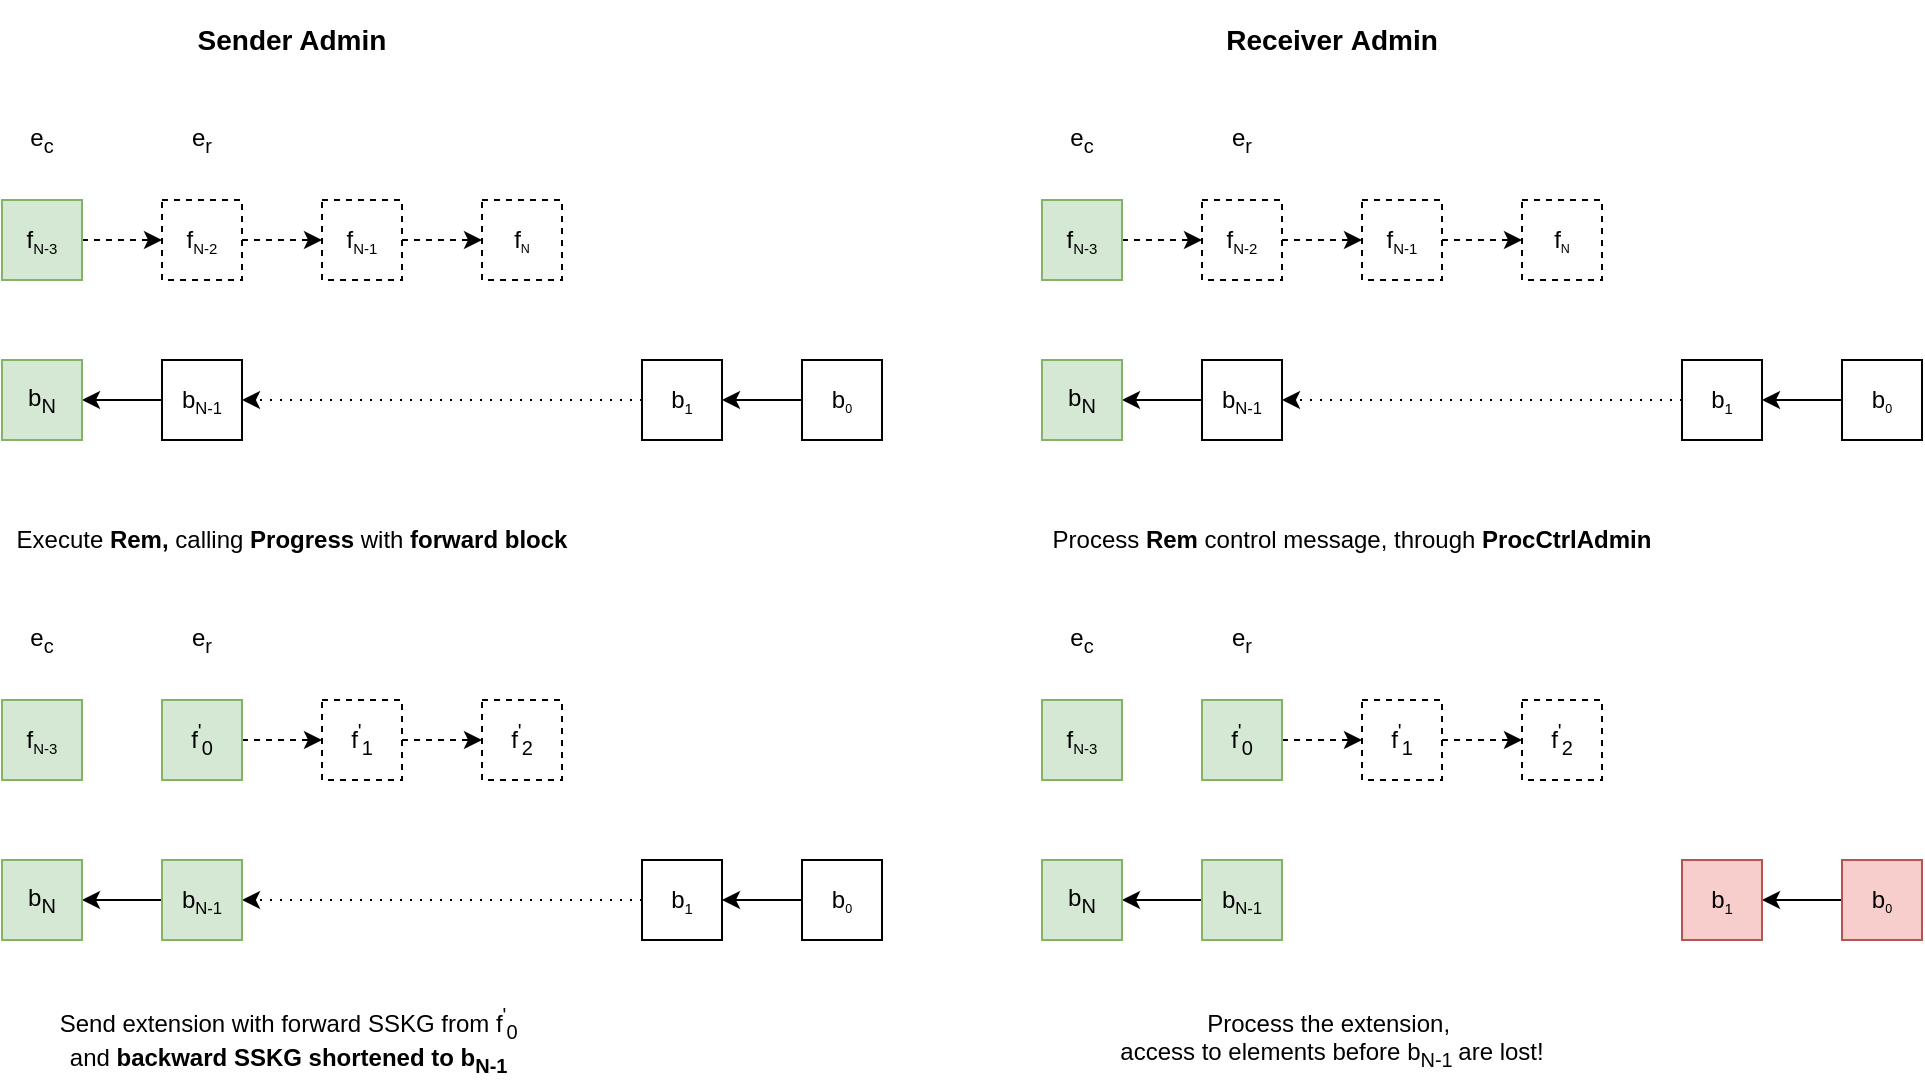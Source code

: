 <mxfile version="24.8.3">
  <diagram name="Page-1" id="-Uo3bXqPBVSGJieR212v">
    <mxGraphModel dx="954" dy="622" grid="1" gridSize="10" guides="1" tooltips="1" connect="1" arrows="1" fold="1" page="1" pageScale="1" pageWidth="827" pageHeight="1169" math="0" shadow="0">
      <root>
        <mxCell id="0" />
        <mxCell id="1" parent="0" />
        <mxCell id="VXRDN6rEVHIm9vuL8mrb-7" value="" style="edgeStyle=orthogonalEdgeStyle;rounded=0;orthogonalLoop=1;jettySize=auto;html=1;dashed=1;" edge="1" parent="1" source="VXRDN6rEVHIm9vuL8mrb-20" target="VXRDN6rEVHIm9vuL8mrb-25">
          <mxGeometry relative="1" as="geometry" />
        </mxCell>
        <mxCell id="VXRDN6rEVHIm9vuL8mrb-8" value="" style="edgeStyle=orthogonalEdgeStyle;rounded=0;orthogonalLoop=1;jettySize=auto;html=1;" edge="1" parent="1" source="VXRDN6rEVHIm9vuL8mrb-18" target="VXRDN6rEVHIm9vuL8mrb-13">
          <mxGeometry relative="1" as="geometry" />
        </mxCell>
        <mxCell id="VXRDN6rEVHIm9vuL8mrb-9" style="edgeStyle=orthogonalEdgeStyle;rounded=0;orthogonalLoop=1;jettySize=auto;html=1;entryX=1;entryY=0.5;entryDx=0;entryDy=0;dashed=1;dashPattern=1 4;" edge="1" parent="1" source="VXRDN6rEVHIm9vuL8mrb-21" target="VXRDN6rEVHIm9vuL8mrb-18">
          <mxGeometry relative="1" as="geometry" />
        </mxCell>
        <mxCell id="VXRDN6rEVHIm9vuL8mrb-10" value="" style="edgeStyle=orthogonalEdgeStyle;rounded=0;orthogonalLoop=1;jettySize=auto;html=1;" edge="1" parent="1" source="VXRDN6rEVHIm9vuL8mrb-26" target="VXRDN6rEVHIm9vuL8mrb-21">
          <mxGeometry relative="1" as="geometry" />
        </mxCell>
        <mxCell id="VXRDN6rEVHIm9vuL8mrb-13" value="b&lt;sub&gt;N&lt;/sub&gt;" style="rounded=0;whiteSpace=wrap;html=1;fillColor=#d5e8d4;strokeColor=#82b366;" vertex="1" parent="1">
          <mxGeometry x="240" y="280" width="40" height="40" as="geometry" />
        </mxCell>
        <mxCell id="VXRDN6rEVHIm9vuL8mrb-33" value="" style="edgeStyle=orthogonalEdgeStyle;rounded=0;orthogonalLoop=1;jettySize=auto;html=1;dashed=1;" edge="1" parent="1" source="VXRDN6rEVHIm9vuL8mrb-17" target="VXRDN6rEVHIm9vuL8mrb-20">
          <mxGeometry relative="1" as="geometry" />
        </mxCell>
        <mxCell id="VXRDN6rEVHIm9vuL8mrb-17" value="f&lt;span style=&quot;font-size: 9px;&quot;&gt;&lt;sub&gt;N-2&lt;/sub&gt;&lt;/span&gt;" style="rounded=0;whiteSpace=wrap;html=1;dashed=1;" vertex="1" parent="1">
          <mxGeometry x="320" y="200" width="40" height="40" as="geometry" />
        </mxCell>
        <mxCell id="VXRDN6rEVHIm9vuL8mrb-18" value="b&lt;font size=&quot;1&quot;&gt;&lt;sub&gt;N-1&lt;/sub&gt;&lt;/font&gt;" style="rounded=0;whiteSpace=wrap;html=1;" vertex="1" parent="1">
          <mxGeometry x="320" y="280" width="40" height="40" as="geometry" />
        </mxCell>
        <mxCell id="VXRDN6rEVHIm9vuL8mrb-20" value="f&lt;span style=&quot;font-size: 9px;&quot;&gt;&lt;sub&gt;N-1&lt;/sub&gt;&lt;/span&gt;" style="rounded=0;whiteSpace=wrap;html=1;dashed=1;" vertex="1" parent="1">
          <mxGeometry x="400" y="200" width="40" height="40" as="geometry" />
        </mxCell>
        <mxCell id="VXRDN6rEVHIm9vuL8mrb-21" value="b&lt;span style=&quot;font-size: 9px;&quot;&gt;&lt;sub&gt;1&lt;/sub&gt;&lt;/span&gt;" style="rounded=0;whiteSpace=wrap;html=1;" vertex="1" parent="1">
          <mxGeometry x="560" y="280" width="40" height="40" as="geometry" />
        </mxCell>
        <mxCell id="VXRDN6rEVHIm9vuL8mrb-25" value="f&lt;span style=&quot;font-size: 7.5px;&quot;&gt;&lt;sub&gt;N&lt;/sub&gt;&lt;/span&gt;" style="rounded=0;whiteSpace=wrap;html=1;dashed=1;" vertex="1" parent="1">
          <mxGeometry x="480" y="200" width="40" height="40" as="geometry" />
        </mxCell>
        <mxCell id="VXRDN6rEVHIm9vuL8mrb-26" value="b&lt;span style=&quot;font-size: 7.5px;&quot;&gt;&lt;sub&gt;0&lt;/sub&gt;&lt;/span&gt;" style="rounded=0;whiteSpace=wrap;html=1;" vertex="1" parent="1">
          <mxGeometry x="640" y="280" width="40" height="40" as="geometry" />
        </mxCell>
        <mxCell id="VXRDN6rEVHIm9vuL8mrb-35" value="Execute &lt;b&gt;Rem, &lt;/b&gt;calling &lt;b&gt;Progress &lt;/b&gt;with&lt;b&gt; forward block&lt;/b&gt;" style="rounded=0;whiteSpace=wrap;html=1;strokeColor=none;" vertex="1" parent="1">
          <mxGeometry x="240" y="350" width="290" height="40" as="geometry" />
        </mxCell>
        <mxCell id="VXRDN6rEVHIm9vuL8mrb-37" value="" style="edgeStyle=orthogonalEdgeStyle;rounded=0;orthogonalLoop=1;jettySize=auto;html=1;strokeColor=default;dashed=1;" edge="1" parent="1" source="VXRDN6rEVHIm9vuL8mrb-36" target="VXRDN6rEVHIm9vuL8mrb-17">
          <mxGeometry relative="1" as="geometry" />
        </mxCell>
        <mxCell id="VXRDN6rEVHIm9vuL8mrb-36" value="f&lt;span style=&quot;font-size: 9px;&quot;&gt;&lt;sub&gt;N-3&lt;/sub&gt;&lt;/span&gt;" style="rounded=0;whiteSpace=wrap;html=1;fillColor=#d5e8d4;strokeColor=#82b366;" vertex="1" parent="1">
          <mxGeometry x="240" y="200" width="40" height="40" as="geometry" />
        </mxCell>
        <mxCell id="VXRDN6rEVHIm9vuL8mrb-39" value="e&lt;sub&gt;c&lt;/sub&gt;" style="rounded=0;whiteSpace=wrap;html=1;strokeColor=none;" vertex="1" parent="1">
          <mxGeometry x="240" y="150" width="40" height="40" as="geometry" />
        </mxCell>
        <mxCell id="VXRDN6rEVHIm9vuL8mrb-40" value="e&lt;sub&gt;r&lt;/sub&gt;" style="rounded=0;whiteSpace=wrap;html=1;strokeColor=none;" vertex="1" parent="1">
          <mxGeometry x="320" y="150" width="40" height="40" as="geometry" />
        </mxCell>
        <mxCell id="VXRDN6rEVHIm9vuL8mrb-42" value="" style="edgeStyle=orthogonalEdgeStyle;rounded=0;orthogonalLoop=1;jettySize=auto;html=1;dashed=1;" edge="1" parent="1" source="VXRDN6rEVHIm9vuL8mrb-50" target="VXRDN6rEVHIm9vuL8mrb-52">
          <mxGeometry relative="1" as="geometry" />
        </mxCell>
        <mxCell id="VXRDN6rEVHIm9vuL8mrb-43" value="" style="edgeStyle=orthogonalEdgeStyle;rounded=0;orthogonalLoop=1;jettySize=auto;html=1;" edge="1" parent="1" source="VXRDN6rEVHIm9vuL8mrb-49" target="VXRDN6rEVHIm9vuL8mrb-46">
          <mxGeometry relative="1" as="geometry" />
        </mxCell>
        <mxCell id="VXRDN6rEVHIm9vuL8mrb-44" style="edgeStyle=orthogonalEdgeStyle;rounded=0;orthogonalLoop=1;jettySize=auto;html=1;entryX=1;entryY=0.5;entryDx=0;entryDy=0;dashed=1;dashPattern=1 4;" edge="1" parent="1" source="VXRDN6rEVHIm9vuL8mrb-51" target="VXRDN6rEVHIm9vuL8mrb-49">
          <mxGeometry relative="1" as="geometry" />
        </mxCell>
        <mxCell id="VXRDN6rEVHIm9vuL8mrb-45" value="" style="edgeStyle=orthogonalEdgeStyle;rounded=0;orthogonalLoop=1;jettySize=auto;html=1;" edge="1" parent="1" source="VXRDN6rEVHIm9vuL8mrb-53" target="VXRDN6rEVHIm9vuL8mrb-51">
          <mxGeometry relative="1" as="geometry" />
        </mxCell>
        <mxCell id="VXRDN6rEVHIm9vuL8mrb-46" value="b&lt;sub&gt;N&lt;/sub&gt;" style="rounded=0;whiteSpace=wrap;html=1;fillColor=#d5e8d4;strokeColor=#82b366;" vertex="1" parent="1">
          <mxGeometry x="240" y="530" width="40" height="40" as="geometry" />
        </mxCell>
        <mxCell id="VXRDN6rEVHIm9vuL8mrb-47" value="" style="edgeStyle=orthogonalEdgeStyle;rounded=0;orthogonalLoop=1;jettySize=auto;html=1;dashed=1;" edge="1" parent="1" source="VXRDN6rEVHIm9vuL8mrb-48" target="VXRDN6rEVHIm9vuL8mrb-50">
          <mxGeometry relative="1" as="geometry" />
        </mxCell>
        <mxCell id="VXRDN6rEVHIm9vuL8mrb-48" value="f&lt;sup&gt;&#39;&lt;/sup&gt;&lt;sub&gt;0&lt;/sub&gt;" style="rounded=0;whiteSpace=wrap;html=1;fillColor=#d5e8d4;strokeColor=#82b366;" vertex="1" parent="1">
          <mxGeometry x="320" y="450" width="40" height="40" as="geometry" />
        </mxCell>
        <mxCell id="VXRDN6rEVHIm9vuL8mrb-49" value="b&lt;font size=&quot;1&quot;&gt;&lt;sub&gt;N-1&lt;/sub&gt;&lt;/font&gt;" style="rounded=0;whiteSpace=wrap;html=1;fillColor=#d5e8d4;strokeColor=#82b366;" vertex="1" parent="1">
          <mxGeometry x="320" y="530" width="40" height="40" as="geometry" />
        </mxCell>
        <mxCell id="VXRDN6rEVHIm9vuL8mrb-50" value="f&lt;sup&gt;&#39;&lt;/sup&gt;&lt;sub&gt;1&lt;/sub&gt;" style="rounded=0;whiteSpace=wrap;html=1;dashed=1;" vertex="1" parent="1">
          <mxGeometry x="400" y="450" width="40" height="40" as="geometry" />
        </mxCell>
        <mxCell id="VXRDN6rEVHIm9vuL8mrb-51" value="b&lt;span style=&quot;font-size: 9px;&quot;&gt;&lt;sub&gt;1&lt;/sub&gt;&lt;/span&gt;" style="rounded=0;whiteSpace=wrap;html=1;" vertex="1" parent="1">
          <mxGeometry x="560" y="530" width="40" height="40" as="geometry" />
        </mxCell>
        <mxCell id="VXRDN6rEVHIm9vuL8mrb-52" value="f&lt;sup&gt;&#39;&lt;/sup&gt;&lt;sub&gt;2&lt;/sub&gt;" style="rounded=0;whiteSpace=wrap;html=1;dashed=1;" vertex="1" parent="1">
          <mxGeometry x="480" y="450" width="40" height="40" as="geometry" />
        </mxCell>
        <mxCell id="VXRDN6rEVHIm9vuL8mrb-53" value="b&lt;span style=&quot;font-size: 7.5px;&quot;&gt;&lt;sub&gt;0&lt;/sub&gt;&lt;/span&gt;" style="rounded=0;whiteSpace=wrap;html=1;" vertex="1" parent="1">
          <mxGeometry x="640" y="530" width="40" height="40" as="geometry" />
        </mxCell>
        <mxCell id="VXRDN6rEVHIm9vuL8mrb-55" value="f&lt;span style=&quot;font-size: 9px;&quot;&gt;&lt;sub&gt;N-3&lt;/sub&gt;&lt;/span&gt;" style="rounded=0;whiteSpace=wrap;html=1;fillColor=#d5e8d4;strokeColor=#82b366;" vertex="1" parent="1">
          <mxGeometry x="240" y="450" width="40" height="40" as="geometry" />
        </mxCell>
        <mxCell id="VXRDN6rEVHIm9vuL8mrb-56" value="e&lt;sub&gt;c&lt;/sub&gt;" style="rounded=0;whiteSpace=wrap;html=1;strokeColor=none;" vertex="1" parent="1">
          <mxGeometry x="240" y="400" width="40" height="40" as="geometry" />
        </mxCell>
        <mxCell id="VXRDN6rEVHIm9vuL8mrb-57" value="e&lt;sub&gt;r&lt;/sub&gt;" style="rounded=0;whiteSpace=wrap;html=1;strokeColor=none;" vertex="1" parent="1">
          <mxGeometry x="320" y="400" width="40" height="40" as="geometry" />
        </mxCell>
        <mxCell id="VXRDN6rEVHIm9vuL8mrb-60" value="Send extension with forward SSKG from f&lt;sup&gt;&#39;&lt;/sup&gt;&lt;sub&gt;0&lt;/sub&gt;&amp;nbsp;&lt;div&gt;and &lt;b&gt;backward SSKG shortened to b&lt;sub&gt;N-1&lt;/sub&gt;&lt;/b&gt;&amp;nbsp;&lt;/div&gt;" style="rounded=0;whiteSpace=wrap;html=1;strokeColor=none;" vertex="1" parent="1">
          <mxGeometry x="240" y="600" width="290" height="40" as="geometry" />
        </mxCell>
        <mxCell id="VXRDN6rEVHIm9vuL8mrb-61" value="" style="edgeStyle=orthogonalEdgeStyle;rounded=0;orthogonalLoop=1;jettySize=auto;html=1;dashed=1;" edge="1" parent="1" source="VXRDN6rEVHIm9vuL8mrb-69" target="VXRDN6rEVHIm9vuL8mrb-71">
          <mxGeometry relative="1" as="geometry" />
        </mxCell>
        <mxCell id="VXRDN6rEVHIm9vuL8mrb-62" value="" style="edgeStyle=orthogonalEdgeStyle;rounded=0;orthogonalLoop=1;jettySize=auto;html=1;" edge="1" parent="1" source="VXRDN6rEVHIm9vuL8mrb-68" target="VXRDN6rEVHIm9vuL8mrb-65">
          <mxGeometry relative="1" as="geometry" />
        </mxCell>
        <mxCell id="VXRDN6rEVHIm9vuL8mrb-63" style="edgeStyle=orthogonalEdgeStyle;rounded=0;orthogonalLoop=1;jettySize=auto;html=1;entryX=1;entryY=0.5;entryDx=0;entryDy=0;dashed=1;dashPattern=1 4;" edge="1" parent="1" source="VXRDN6rEVHIm9vuL8mrb-70" target="VXRDN6rEVHIm9vuL8mrb-68">
          <mxGeometry relative="1" as="geometry" />
        </mxCell>
        <mxCell id="VXRDN6rEVHIm9vuL8mrb-64" value="" style="edgeStyle=orthogonalEdgeStyle;rounded=0;orthogonalLoop=1;jettySize=auto;html=1;" edge="1" parent="1" source="VXRDN6rEVHIm9vuL8mrb-72" target="VXRDN6rEVHIm9vuL8mrb-70">
          <mxGeometry relative="1" as="geometry" />
        </mxCell>
        <mxCell id="VXRDN6rEVHIm9vuL8mrb-65" value="b&lt;sub&gt;N&lt;/sub&gt;" style="rounded=0;whiteSpace=wrap;html=1;fillColor=#d5e8d4;strokeColor=#82b366;" vertex="1" parent="1">
          <mxGeometry x="760" y="280" width="40" height="40" as="geometry" />
        </mxCell>
        <mxCell id="VXRDN6rEVHIm9vuL8mrb-66" value="" style="edgeStyle=orthogonalEdgeStyle;rounded=0;orthogonalLoop=1;jettySize=auto;html=1;dashed=1;" edge="1" parent="1" source="VXRDN6rEVHIm9vuL8mrb-67" target="VXRDN6rEVHIm9vuL8mrb-69">
          <mxGeometry relative="1" as="geometry" />
        </mxCell>
        <mxCell id="VXRDN6rEVHIm9vuL8mrb-67" value="f&lt;span style=&quot;font-size: 9px;&quot;&gt;&lt;sub&gt;N-2&lt;/sub&gt;&lt;/span&gt;" style="rounded=0;whiteSpace=wrap;html=1;dashed=1;" vertex="1" parent="1">
          <mxGeometry x="840" y="200" width="40" height="40" as="geometry" />
        </mxCell>
        <mxCell id="VXRDN6rEVHIm9vuL8mrb-68" value="b&lt;font size=&quot;1&quot;&gt;&lt;sub&gt;N-1&lt;/sub&gt;&lt;/font&gt;" style="rounded=0;whiteSpace=wrap;html=1;" vertex="1" parent="1">
          <mxGeometry x="840" y="280" width="40" height="40" as="geometry" />
        </mxCell>
        <mxCell id="VXRDN6rEVHIm9vuL8mrb-69" value="f&lt;span style=&quot;font-size: 9px;&quot;&gt;&lt;sub&gt;N-1&lt;/sub&gt;&lt;/span&gt;" style="rounded=0;whiteSpace=wrap;html=1;dashed=1;" vertex="1" parent="1">
          <mxGeometry x="920" y="200" width="40" height="40" as="geometry" />
        </mxCell>
        <mxCell id="VXRDN6rEVHIm9vuL8mrb-70" value="b&lt;span style=&quot;font-size: 9px;&quot;&gt;&lt;sub&gt;1&lt;/sub&gt;&lt;/span&gt;" style="rounded=0;whiteSpace=wrap;html=1;" vertex="1" parent="1">
          <mxGeometry x="1080" y="280" width="40" height="40" as="geometry" />
        </mxCell>
        <mxCell id="VXRDN6rEVHIm9vuL8mrb-71" value="f&lt;span style=&quot;font-size: 7.5px;&quot;&gt;&lt;sub&gt;N&lt;/sub&gt;&lt;/span&gt;" style="rounded=0;whiteSpace=wrap;html=1;dashed=1;" vertex="1" parent="1">
          <mxGeometry x="1000" y="200" width="40" height="40" as="geometry" />
        </mxCell>
        <mxCell id="VXRDN6rEVHIm9vuL8mrb-72" value="b&lt;span style=&quot;font-size: 7.5px;&quot;&gt;&lt;sub&gt;0&lt;/sub&gt;&lt;/span&gt;" style="rounded=0;whiteSpace=wrap;html=1;" vertex="1" parent="1">
          <mxGeometry x="1160" y="280" width="40" height="40" as="geometry" />
        </mxCell>
        <mxCell id="VXRDN6rEVHIm9vuL8mrb-73" value="Process &lt;b&gt;Rem &lt;/b&gt;control message, through &lt;b&gt;ProcCtrlAdmin&lt;/b&gt;" style="rounded=0;whiteSpace=wrap;html=1;strokeColor=none;" vertex="1" parent="1">
          <mxGeometry x="760" y="350" width="310" height="40" as="geometry" />
        </mxCell>
        <mxCell id="VXRDN6rEVHIm9vuL8mrb-74" value="" style="edgeStyle=orthogonalEdgeStyle;rounded=0;orthogonalLoop=1;jettySize=auto;html=1;strokeColor=default;dashed=1;" edge="1" parent="1" source="VXRDN6rEVHIm9vuL8mrb-75" target="VXRDN6rEVHIm9vuL8mrb-67">
          <mxGeometry relative="1" as="geometry" />
        </mxCell>
        <mxCell id="VXRDN6rEVHIm9vuL8mrb-75" value="f&lt;span style=&quot;font-size: 9px;&quot;&gt;&lt;sub&gt;N-3&lt;/sub&gt;&lt;/span&gt;" style="rounded=0;whiteSpace=wrap;html=1;fillColor=#d5e8d4;strokeColor=#82b366;" vertex="1" parent="1">
          <mxGeometry x="760" y="200" width="40" height="40" as="geometry" />
        </mxCell>
        <mxCell id="VXRDN6rEVHIm9vuL8mrb-76" value="e&lt;sub&gt;c&lt;/sub&gt;" style="rounded=0;whiteSpace=wrap;html=1;strokeColor=none;" vertex="1" parent="1">
          <mxGeometry x="760" y="150" width="40" height="40" as="geometry" />
        </mxCell>
        <mxCell id="VXRDN6rEVHIm9vuL8mrb-77" value="e&lt;sub&gt;r&lt;/sub&gt;" style="rounded=0;whiteSpace=wrap;html=1;strokeColor=none;" vertex="1" parent="1">
          <mxGeometry x="840" y="150" width="40" height="40" as="geometry" />
        </mxCell>
        <mxCell id="VXRDN6rEVHIm9vuL8mrb-78" value="&lt;b&gt;&lt;font style=&quot;font-size: 14px;&quot;&gt;Sender Admin&lt;/font&gt;&lt;/b&gt;" style="rounded=0;whiteSpace=wrap;html=1;strokeColor=none;" vertex="1" parent="1">
          <mxGeometry x="240" y="100" width="290" height="40" as="geometry" />
        </mxCell>
        <mxCell id="VXRDN6rEVHIm9vuL8mrb-79" value="&lt;b&gt;&lt;font style=&quot;font-size: 14px;&quot;&gt;Receiver&lt;/font&gt;&lt;/b&gt;&lt;b&gt;&lt;font style=&quot;font-size: 14px;&quot;&gt;&amp;nbsp;Admin&lt;/font&gt;&lt;/b&gt;" style="rounded=0;whiteSpace=wrap;html=1;strokeColor=none;" vertex="1" parent="1">
          <mxGeometry x="760" y="100" width="290" height="40" as="geometry" />
        </mxCell>
        <mxCell id="VXRDN6rEVHIm9vuL8mrb-80" value="" style="edgeStyle=orthogonalEdgeStyle;rounded=0;orthogonalLoop=1;jettySize=auto;html=1;dashed=1;" edge="1" parent="1" source="VXRDN6rEVHIm9vuL8mrb-88" target="VXRDN6rEVHIm9vuL8mrb-90">
          <mxGeometry relative="1" as="geometry" />
        </mxCell>
        <mxCell id="VXRDN6rEVHIm9vuL8mrb-81" value="" style="edgeStyle=orthogonalEdgeStyle;rounded=0;orthogonalLoop=1;jettySize=auto;html=1;" edge="1" parent="1" source="VXRDN6rEVHIm9vuL8mrb-87" target="VXRDN6rEVHIm9vuL8mrb-84">
          <mxGeometry relative="1" as="geometry" />
        </mxCell>
        <mxCell id="VXRDN6rEVHIm9vuL8mrb-83" value="" style="edgeStyle=orthogonalEdgeStyle;rounded=0;orthogonalLoop=1;jettySize=auto;html=1;" edge="1" parent="1" source="VXRDN6rEVHIm9vuL8mrb-91" target="VXRDN6rEVHIm9vuL8mrb-89">
          <mxGeometry relative="1" as="geometry" />
        </mxCell>
        <mxCell id="VXRDN6rEVHIm9vuL8mrb-84" value="b&lt;sub&gt;N&lt;/sub&gt;" style="rounded=0;whiteSpace=wrap;html=1;fillColor=#d5e8d4;strokeColor=#82b366;" vertex="1" parent="1">
          <mxGeometry x="760" y="530" width="40" height="40" as="geometry" />
        </mxCell>
        <mxCell id="VXRDN6rEVHIm9vuL8mrb-85" value="" style="edgeStyle=orthogonalEdgeStyle;rounded=0;orthogonalLoop=1;jettySize=auto;html=1;dashed=1;" edge="1" parent="1" source="VXRDN6rEVHIm9vuL8mrb-86" target="VXRDN6rEVHIm9vuL8mrb-88">
          <mxGeometry relative="1" as="geometry" />
        </mxCell>
        <mxCell id="VXRDN6rEVHIm9vuL8mrb-86" value="f&lt;sup&gt;&#39;&lt;/sup&gt;&lt;sub&gt;0&lt;/sub&gt;" style="rounded=0;whiteSpace=wrap;html=1;fillColor=#d5e8d4;strokeColor=#82b366;" vertex="1" parent="1">
          <mxGeometry x="840" y="450" width="40" height="40" as="geometry" />
        </mxCell>
        <mxCell id="VXRDN6rEVHIm9vuL8mrb-87" value="b&lt;font size=&quot;1&quot;&gt;&lt;sub&gt;N-1&lt;/sub&gt;&lt;/font&gt;" style="rounded=0;whiteSpace=wrap;html=1;fillColor=#d5e8d4;strokeColor=#82b366;" vertex="1" parent="1">
          <mxGeometry x="840" y="530" width="40" height="40" as="geometry" />
        </mxCell>
        <mxCell id="VXRDN6rEVHIm9vuL8mrb-88" value="f&lt;sup&gt;&#39;&lt;/sup&gt;&lt;sub&gt;1&lt;/sub&gt;" style="rounded=0;whiteSpace=wrap;html=1;dashed=1;" vertex="1" parent="1">
          <mxGeometry x="920" y="450" width="40" height="40" as="geometry" />
        </mxCell>
        <mxCell id="VXRDN6rEVHIm9vuL8mrb-89" value="b&lt;span style=&quot;font-size: 9px;&quot;&gt;&lt;sub&gt;1&lt;/sub&gt;&lt;/span&gt;" style="rounded=0;whiteSpace=wrap;html=1;fillColor=#f8cecc;strokeColor=#b85450;" vertex="1" parent="1">
          <mxGeometry x="1080" y="530" width="40" height="40" as="geometry" />
        </mxCell>
        <mxCell id="VXRDN6rEVHIm9vuL8mrb-90" value="f&lt;sup&gt;&#39;&lt;/sup&gt;&lt;sub&gt;2&lt;/sub&gt;" style="rounded=0;whiteSpace=wrap;html=1;dashed=1;" vertex="1" parent="1">
          <mxGeometry x="1000" y="450" width="40" height="40" as="geometry" />
        </mxCell>
        <mxCell id="VXRDN6rEVHIm9vuL8mrb-91" value="b&lt;span style=&quot;font-size: 7.5px;&quot;&gt;&lt;sub&gt;0&lt;/sub&gt;&lt;/span&gt;" style="rounded=0;whiteSpace=wrap;html=1;fillColor=#f8cecc;strokeColor=#b85450;" vertex="1" parent="1">
          <mxGeometry x="1160" y="530" width="40" height="40" as="geometry" />
        </mxCell>
        <mxCell id="VXRDN6rEVHIm9vuL8mrb-92" value="f&lt;span style=&quot;font-size: 9px;&quot;&gt;&lt;sub&gt;N-3&lt;/sub&gt;&lt;/span&gt;" style="rounded=0;whiteSpace=wrap;html=1;fillColor=#d5e8d4;strokeColor=#82b366;" vertex="1" parent="1">
          <mxGeometry x="760" y="450" width="40" height="40" as="geometry" />
        </mxCell>
        <mxCell id="VXRDN6rEVHIm9vuL8mrb-93" value="e&lt;sub&gt;c&lt;/sub&gt;" style="rounded=0;whiteSpace=wrap;html=1;strokeColor=none;" vertex="1" parent="1">
          <mxGeometry x="760" y="400" width="40" height="40" as="geometry" />
        </mxCell>
        <mxCell id="VXRDN6rEVHIm9vuL8mrb-94" value="e&lt;sub&gt;r&lt;/sub&gt;" style="rounded=0;whiteSpace=wrap;html=1;strokeColor=none;" vertex="1" parent="1">
          <mxGeometry x="840" y="400" width="40" height="40" as="geometry" />
        </mxCell>
        <mxCell id="VXRDN6rEVHIm9vuL8mrb-95" value="Process the extension,&amp;nbsp;&lt;div&gt;access to elements before b&lt;sub&gt;N-1 &lt;/sub&gt;are lost!&lt;/div&gt;" style="rounded=0;whiteSpace=wrap;html=1;strokeColor=none;" vertex="1" parent="1">
          <mxGeometry x="760" y="600" width="290" height="40" as="geometry" />
        </mxCell>
      </root>
    </mxGraphModel>
  </diagram>
</mxfile>

